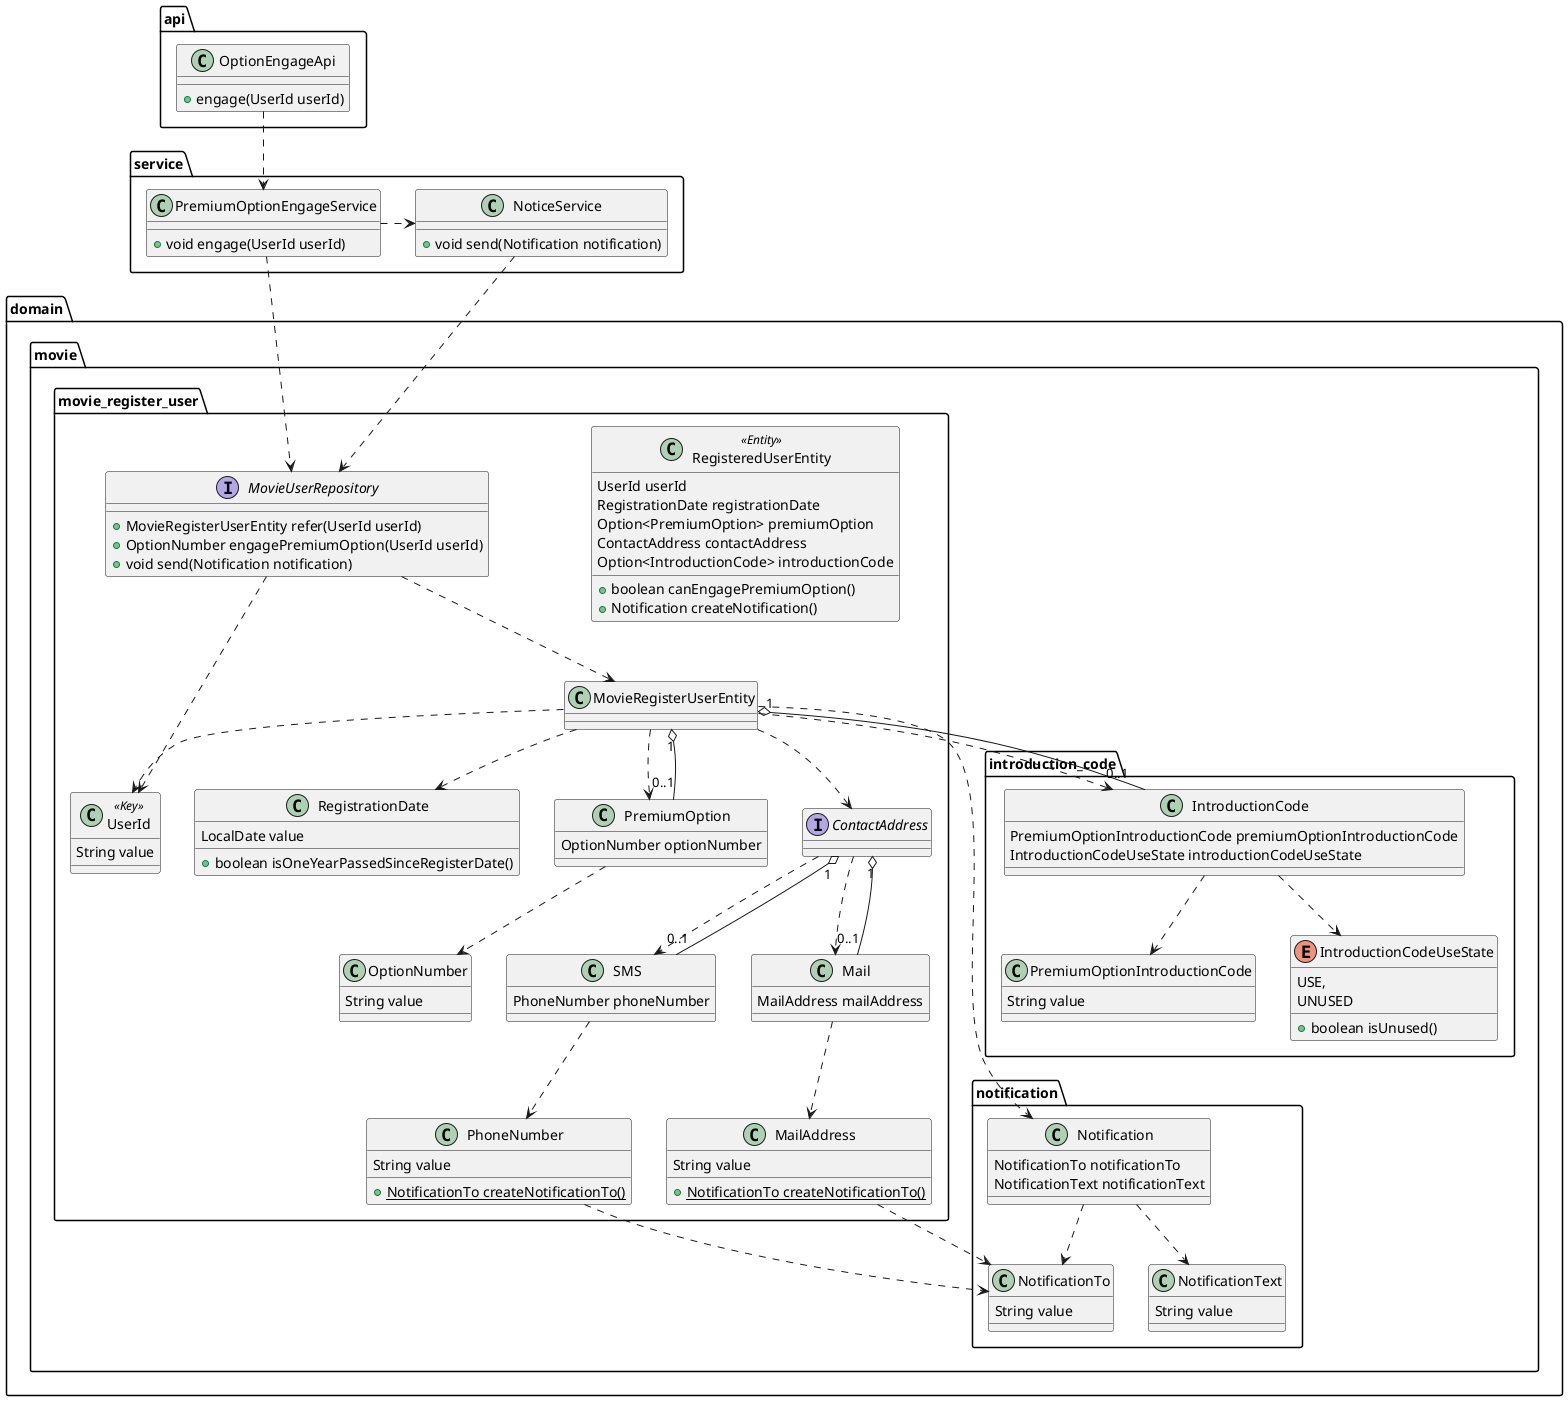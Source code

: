 @startuml
package api{
    class OptionEngageApi{
        + engage(UserId userId)
    }
}
package service{

    class PremiumOptionEngageService{
    + void engage(UserId userId)
    }
    class NoticeService{
    + void send(Notification notification)
    }
}
OptionEngageApi .down.> PremiumOptionEngageService
PremiumOptionEngageService .right.> NoticeService
package domain{
package movie{
package movie_register_user{
        class RegisteredUserEntity <<Entity>> {
            UserId userId
            RegistrationDate registrationDate
            Option<PremiumOption> premiumOption
            ContactAddress contactAddress
            Option<IntroductionCode> introductionCode

            + boolean canEngagePremiumOption()
            + Notification createNotification()
        }
        class UserId <<Key>>{
            String value
        }
        class RegistrationDate{
            LocalDate value
            + boolean isOneYearPassedSinceRegisterDate()
        }
        class PremiumOption{
            OptionNumber optionNumber
        }
        class OptionNumber{
            String value
        }
        interface ContactAddress{

        }
        class SMS {
            PhoneNumber phoneNumber
        }
        class PhoneNumber{
            String value
            + {static} NotificationTo createNotificationTo()
        }
        class Mail {
            MailAddress mailAddress
        }
        class MailAddress{
            String value
            + {static} NotificationTo createNotificationTo()
        }
        interface MovieUserRepository{
        + MovieRegisterUserEntity refer(UserId userId)
        + OptionNumber engagePremiumOption(UserId userId)
        + void send(Notification notification)
        }
        MovieRegisterUserEntity .down.> UserId
        MovieRegisterUserEntity .down.> RegistrationDate
        MovieRegisterUserEntity .down.> PremiumOption
        MovieRegisterUserEntity "1" o-- "0..1" PremiumOption
        MovieRegisterUserEntity .down.> ContactAddress
        ContactAddress .down.> SMS
        ContactAddress "1" o-- "0..1" SMS
        ContactAddress .down.> Mail
        ContactAddress "1" o-- "0..1" Mail
        SMS .down.> PhoneNumber
        Mail .down.> MailAddress
        PremiumOption .down.> OptionNumber
    }

    package notification{
            class Notification{
                NotificationTo notificationTo
                NotificationText notificationText
            }
            class NotificationTo {
                String value
            }

            class NotificationText {
                String value
            }

            MailAddress .down.> NotificationTo
            PhoneNumber .down.> NotificationTo
            Notification .down.> NotificationTo
            Notification .down.> NotificationText
            MovieRegisterUserEntity .down.> Notification
        }

    package introduction_code{
        class IntroductionCode{
            PremiumOptionIntroductionCode premiumOptionIntroductionCode
            IntroductionCodeUseState introductionCodeUseState
        }
        class PremiumOptionIntroductionCode {
            String value
        }
        enum IntroductionCodeUseState{
            USE,
            UNUSED
            + boolean isUnused()
        }
    }
}

    MovieUserRepository .down.> UserId
    MovieUserRepository .down.> MovieRegisterUserEntity
    MovieRegisterUserEntity .down.> IntroductionCode
    MovieRegisterUserEntity "1" o-- "0..1" IntroductionCode
    IntroductionCode .down.> PremiumOptionIntroductionCode
    IntroductionCode .down.> IntroductionCodeUseState
}
PremiumOptionEngageService .down.> MovieUserRepository
NoticeService .down.> MovieUserRepository

@enduml

